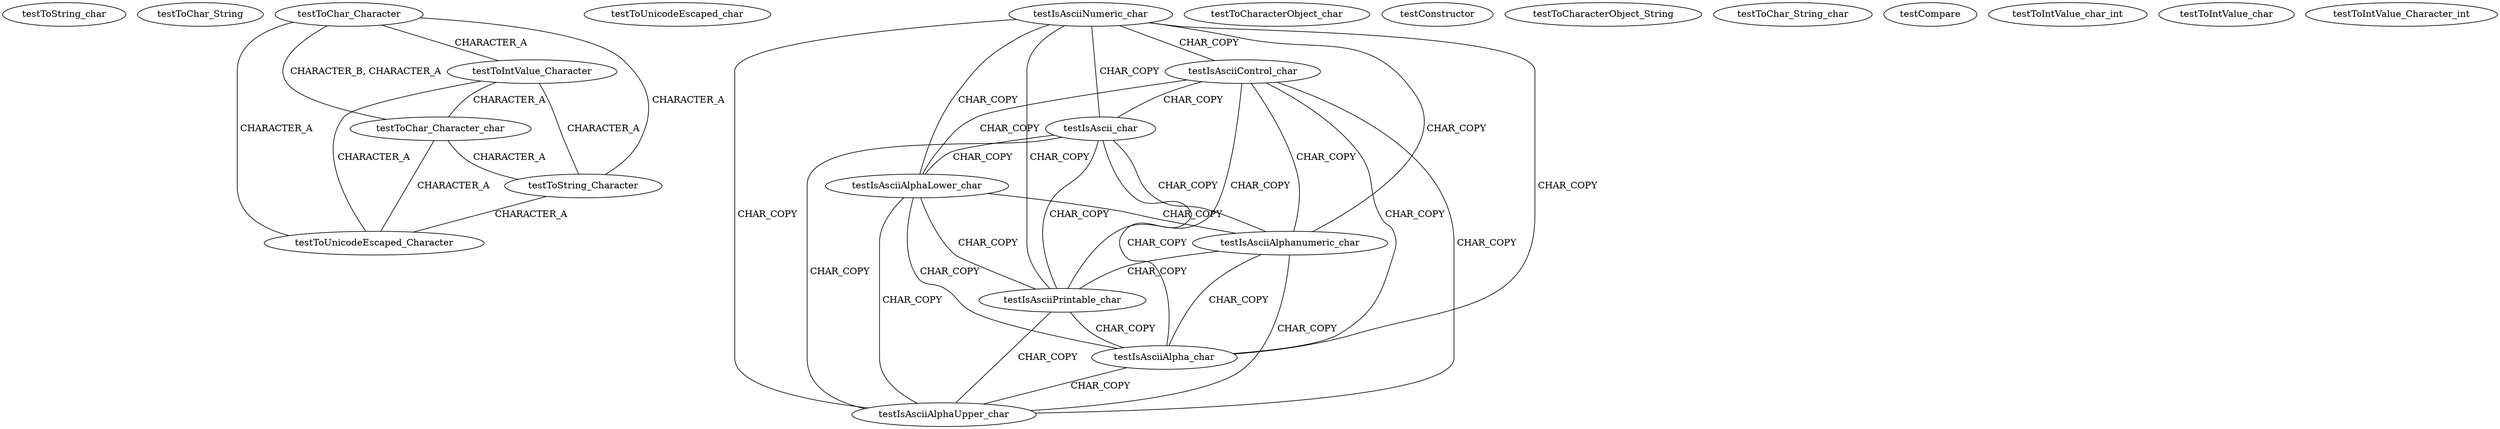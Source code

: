 digraph G {
testToString_char;
testToChar_String;
testToChar_Character;
testToUnicodeEscaped_char;
testIsAsciiNumeric_char;
testIsAsciiControl_char;
testToCharacterObject_char;
testIsAscii_char;
testToIntValue_Character;
testConstructor;
testIsAsciiAlphaLower_char;
testIsAsciiAlphanumeric_char;
testToCharacterObject_String;
testToChar_String_char;
testCompare;
testIsAsciiPrintable_char;
testToChar_Character_char;
testToString_Character;
testToIntValue_char_int;
testToIntValue_char;
testToIntValue_Character_int;
testIsAsciiAlpha_char;
testToUnicodeEscaped_Character;
testIsAsciiAlphaUpper_char;
testIsAsciiPrintable_char -> testIsAsciiAlpha_char [label=" CHAR_COPY", dir=none];
testIsAsciiPrintable_char -> testIsAsciiAlphaUpper_char [label=" CHAR_COPY", dir=none];
testToChar_Character -> testToChar_Character_char [label=" CHARACTER_B, CHARACTER_A", dir=none];
testToChar_Character -> testToString_Character [label=" CHARACTER_A", dir=none];
testToChar_Character -> testToIntValue_Character [label=" CHARACTER_A", dir=none];
testToChar_Character -> testToUnicodeEscaped_Character [label=" CHARACTER_A", dir=none];
testToChar_Character_char -> testToString_Character [label=" CHARACTER_A", dir=none];
testToChar_Character_char -> testToUnicodeEscaped_Character [label=" CHARACTER_A", dir=none];
testToString_Character -> testToUnicodeEscaped_Character [label=" CHARACTER_A", dir=none];
testIsAsciiNumeric_char -> testIsAsciiPrintable_char [label=" CHAR_COPY", dir=none];
testIsAsciiNumeric_char -> testIsAsciiControl_char [label=" CHAR_COPY", dir=none];
testIsAsciiNumeric_char -> testIsAscii_char [label=" CHAR_COPY", dir=none];
testIsAsciiNumeric_char -> testIsAsciiAlpha_char [label=" CHAR_COPY", dir=none];
testIsAsciiNumeric_char -> testIsAsciiAlphaLower_char [label=" CHAR_COPY", dir=none];
testIsAsciiNumeric_char -> testIsAsciiAlphanumeric_char [label=" CHAR_COPY", dir=none];
testIsAsciiNumeric_char -> testIsAsciiAlphaUpper_char [label=" CHAR_COPY", dir=none];
testIsAsciiControl_char -> testIsAsciiPrintable_char [label=" CHAR_COPY", dir=none];
testIsAsciiControl_char -> testIsAscii_char [label=" CHAR_COPY", dir=none];
testIsAsciiControl_char -> testIsAsciiAlpha_char [label=" CHAR_COPY", dir=none];
testIsAsciiControl_char -> testIsAsciiAlphaLower_char [label=" CHAR_COPY", dir=none];
testIsAsciiControl_char -> testIsAsciiAlphanumeric_char [label=" CHAR_COPY", dir=none];
testIsAsciiControl_char -> testIsAsciiAlphaUpper_char [label=" CHAR_COPY", dir=none];
testIsAscii_char -> testIsAsciiPrintable_char [label=" CHAR_COPY", dir=none];
testIsAscii_char -> testIsAsciiAlpha_char [label=" CHAR_COPY", dir=none];
testIsAscii_char -> testIsAsciiAlphaLower_char [label=" CHAR_COPY", dir=none];
testIsAscii_char -> testIsAsciiAlphanumeric_char [label=" CHAR_COPY", dir=none];
testIsAscii_char -> testIsAsciiAlphaUpper_char [label=" CHAR_COPY", dir=none];
testToIntValue_Character -> testToChar_Character_char [label=" CHARACTER_A", dir=none];
testToIntValue_Character -> testToString_Character [label=" CHARACTER_A", dir=none];
testToIntValue_Character -> testToUnicodeEscaped_Character [label=" CHARACTER_A", dir=none];
testIsAsciiAlpha_char -> testIsAsciiAlphaUpper_char [label=" CHAR_COPY", dir=none];
testIsAsciiAlphaLower_char -> testIsAsciiPrintable_char [label=" CHAR_COPY", dir=none];
testIsAsciiAlphaLower_char -> testIsAsciiAlpha_char [label=" CHAR_COPY", dir=none];
testIsAsciiAlphaLower_char -> testIsAsciiAlphanumeric_char [label=" CHAR_COPY", dir=none];
testIsAsciiAlphaLower_char -> testIsAsciiAlphaUpper_char [label=" CHAR_COPY", dir=none];
testIsAsciiAlphanumeric_char -> testIsAsciiPrintable_char [label=" CHAR_COPY", dir=none];
testIsAsciiAlphanumeric_char -> testIsAsciiAlpha_char [label=" CHAR_COPY", dir=none];
testIsAsciiAlphanumeric_char -> testIsAsciiAlphaUpper_char [label=" CHAR_COPY", dir=none];
}